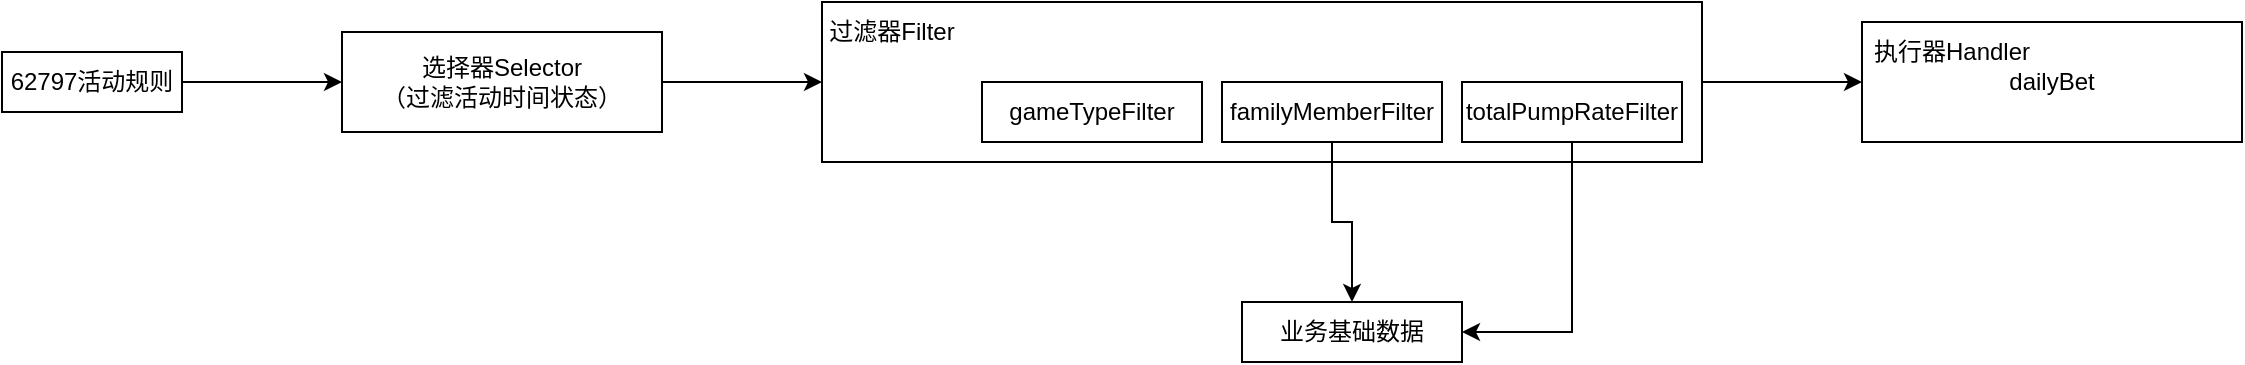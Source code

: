 <mxfile version="21.6.6" type="github">
  <diagram name="第 1 页" id="xfPMHSN2pqAAnrB9GJBP">
    <mxGraphModel dx="1396" dy="893" grid="1" gridSize="10" guides="1" tooltips="1" connect="1" arrows="1" fold="1" page="1" pageScale="1" pageWidth="827" pageHeight="1169" math="0" shadow="0">
      <root>
        <mxCell id="0" />
        <mxCell id="1" parent="0" />
        <mxCell id="DXMq6NsEl37ua_WnOo-x-3" value="" style="edgeStyle=orthogonalEdgeStyle;rounded=0;orthogonalLoop=1;jettySize=auto;html=1;" parent="1" source="DXMq6NsEl37ua_WnOo-x-1" target="DXMq6NsEl37ua_WnOo-x-2" edge="1">
          <mxGeometry relative="1" as="geometry" />
        </mxCell>
        <mxCell id="DXMq6NsEl37ua_WnOo-x-1" value="62797活动规则" style="rounded=0;whiteSpace=wrap;html=1;" parent="1" vertex="1">
          <mxGeometry x="20" y="225" width="90" height="30" as="geometry" />
        </mxCell>
        <mxCell id="DXMq6NsEl37ua_WnOo-x-5" value="" style="edgeStyle=orthogonalEdgeStyle;rounded=0;orthogonalLoop=1;jettySize=auto;html=1;" parent="1" source="DXMq6NsEl37ua_WnOo-x-2" target="DXMq6NsEl37ua_WnOo-x-4" edge="1">
          <mxGeometry relative="1" as="geometry" />
        </mxCell>
        <mxCell id="DXMq6NsEl37ua_WnOo-x-2" value="选择器Selector&lt;br&gt;（过滤活动时间状态）" style="rounded=0;whiteSpace=wrap;html=1;" parent="1" vertex="1">
          <mxGeometry x="190" y="215" width="160" height="50" as="geometry" />
        </mxCell>
        <mxCell id="DXMq6NsEl37ua_WnOo-x-16" value="" style="edgeStyle=orthogonalEdgeStyle;rounded=0;orthogonalLoop=1;jettySize=auto;html=1;" parent="1" source="DXMq6NsEl37ua_WnOo-x-4" target="DXMq6NsEl37ua_WnOo-x-15" edge="1">
          <mxGeometry relative="1" as="geometry" />
        </mxCell>
        <mxCell id="DXMq6NsEl37ua_WnOo-x-4" value="" style="rounded=0;whiteSpace=wrap;html=1;" parent="1" vertex="1">
          <mxGeometry x="430" y="200" width="440" height="80" as="geometry" />
        </mxCell>
        <mxCell id="DXMq6NsEl37ua_WnOo-x-6" value="gameTypeFilter" style="rounded=0;whiteSpace=wrap;html=1;" parent="1" vertex="1">
          <mxGeometry x="510" y="240" width="110" height="30" as="geometry" />
        </mxCell>
        <mxCell id="DXMq6NsEl37ua_WnOo-x-10" value="" style="edgeStyle=orthogonalEdgeStyle;rounded=0;orthogonalLoop=1;jettySize=auto;html=1;" parent="1" source="DXMq6NsEl37ua_WnOo-x-8" target="DXMq6NsEl37ua_WnOo-x-9" edge="1">
          <mxGeometry relative="1" as="geometry" />
        </mxCell>
        <mxCell id="DXMq6NsEl37ua_WnOo-x-8" value="familyMemberFilter" style="rounded=0;whiteSpace=wrap;html=1;" parent="1" vertex="1">
          <mxGeometry x="630" y="240" width="110" height="30" as="geometry" />
        </mxCell>
        <mxCell id="DXMq6NsEl37ua_WnOo-x-9" value="业务基础数据" style="rounded=0;whiteSpace=wrap;html=1;" parent="1" vertex="1">
          <mxGeometry x="640" y="350" width="110" height="30" as="geometry" />
        </mxCell>
        <mxCell id="DXMq6NsEl37ua_WnOo-x-12" style="edgeStyle=orthogonalEdgeStyle;rounded=0;orthogonalLoop=1;jettySize=auto;html=1;entryX=1;entryY=0.5;entryDx=0;entryDy=0;" parent="1" source="DXMq6NsEl37ua_WnOo-x-11" target="DXMq6NsEl37ua_WnOo-x-9" edge="1">
          <mxGeometry relative="1" as="geometry" />
        </mxCell>
        <mxCell id="DXMq6NsEl37ua_WnOo-x-11" value="totalPumpRateFilter" style="rounded=0;whiteSpace=wrap;html=1;" parent="1" vertex="1">
          <mxGeometry x="750" y="240" width="110" height="30" as="geometry" />
        </mxCell>
        <mxCell id="DXMq6NsEl37ua_WnOo-x-14" value="过滤器Filter" style="text;strokeColor=none;align=center;fillColor=none;html=1;verticalAlign=middle;whiteSpace=wrap;rounded=0;" parent="1" vertex="1">
          <mxGeometry x="430" y="200" width="70" height="30" as="geometry" />
        </mxCell>
        <mxCell id="DXMq6NsEl37ua_WnOo-x-15" value="dailyBet" style="rounded=0;whiteSpace=wrap;html=1;" parent="1" vertex="1">
          <mxGeometry x="950" y="210" width="190" height="60" as="geometry" />
        </mxCell>
        <mxCell id="bJ_L35j2yNwk2mRAnb4k-1" value="执行器Handler" style="text;strokeColor=none;align=center;fillColor=none;html=1;verticalAlign=middle;whiteSpace=wrap;rounded=0;" vertex="1" parent="1">
          <mxGeometry x="950" y="210" width="90" height="30" as="geometry" />
        </mxCell>
      </root>
    </mxGraphModel>
  </diagram>
</mxfile>
